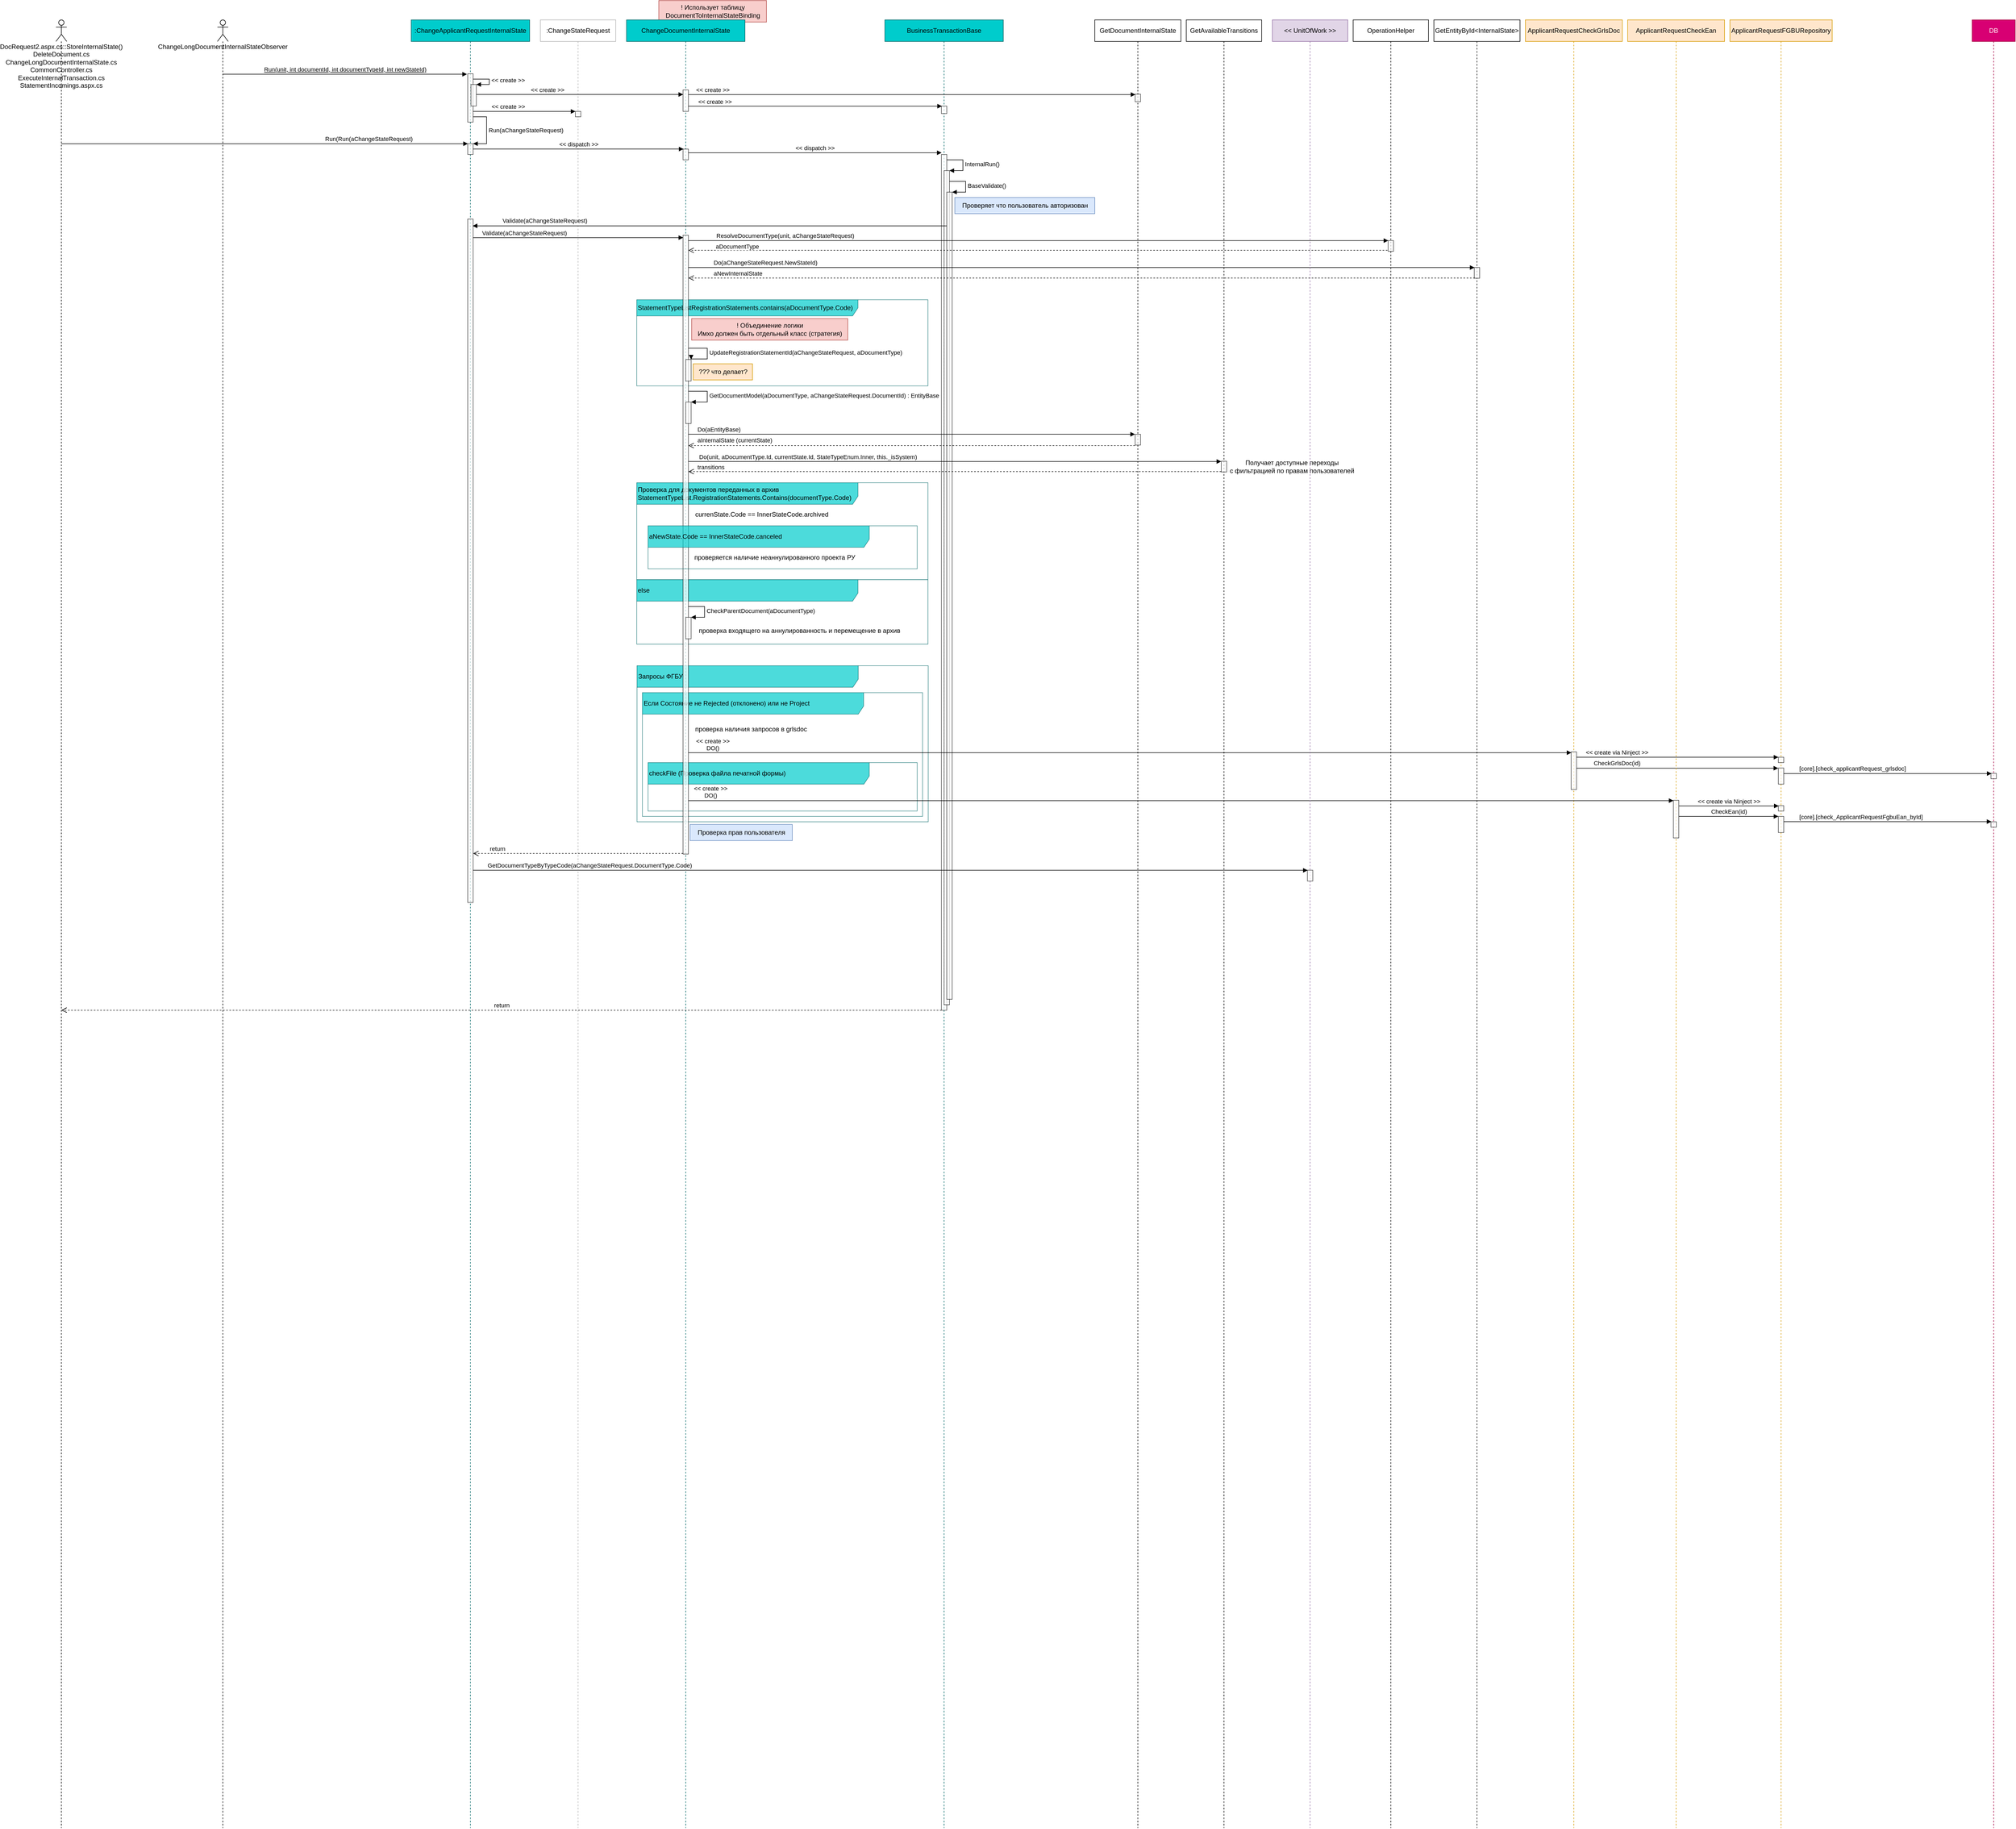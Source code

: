 <mxfile version="20.5.3" type="github">
  <diagram id="NJ8cJHLValZRu48dwTv1" name="Страница 1">
    <mxGraphModel dx="2601" dy="578" grid="1" gridSize="10" guides="1" tooltips="1" connect="1" arrows="1" fold="1" page="1" pageScale="1" pageWidth="827" pageHeight="1169" math="0" shadow="0">
      <root>
        <mxCell id="0" />
        <mxCell id="1" parent="0" />
        <mxCell id="DkcC5H-eTf_ur9rVXrn--103" value="Запросы ФГБУ&amp;nbsp;" style="shape=umlFrame;whiteSpace=wrap;html=1;strokeColor=#006666;fillColor=#00CCCC;opacity=70;align=left;width=411;height=40;" vertex="1" parent="1">
          <mxGeometry x="99.5" y="1240" width="541" height="290" as="geometry" />
        </mxCell>
        <mxCell id="DkcC5H-eTf_ur9rVXrn--106" value="Если Состояние не Rejected (отклонено) или не Project" style="shape=umlFrame;whiteSpace=wrap;html=1;strokeColor=#006666;fillColor=#00CCCC;opacity=70;align=left;width=411;height=40;" vertex="1" parent="1">
          <mxGeometry x="109.5" y="1290" width="520.5" height="230" as="geometry" />
        </mxCell>
        <mxCell id="DkcC5H-eTf_ur9rVXrn--120" value="checkFile (Проверка файла печатной формы)" style="shape=umlFrame;whiteSpace=wrap;html=1;strokeColor=#006666;fillColor=#00CCCC;opacity=70;align=left;width=411;height=40;" vertex="1" parent="1">
          <mxGeometry x="120" y="1420" width="500" height="90" as="geometry" />
        </mxCell>
        <mxCell id="DkcC5H-eTf_ur9rVXrn--98" value="else" style="shape=umlFrame;whiteSpace=wrap;html=1;strokeColor=#006666;fillColor=#00CCCC;opacity=70;align=left;width=411;height=40;" vertex="1" parent="1">
          <mxGeometry x="99" y="1080" width="541" height="120" as="geometry" />
        </mxCell>
        <mxCell id="DkcC5H-eTf_ur9rVXrn--91" value="Проверка для документов переданных в архив&lt;br&gt;StatementTypeList.RegistrationStatements.Contains(documentType.Code)" style="shape=umlFrame;whiteSpace=wrap;html=1;strokeColor=#006666;fillColor=#00CCCC;opacity=70;align=left;width=411;height=40;" vertex="1" parent="1">
          <mxGeometry x="99" y="900" width="541" height="180" as="geometry" />
        </mxCell>
        <mxCell id="DkcC5H-eTf_ur9rVXrn--67" value="StatementTypeListRegistrationStatements.contains(aDocumentType.Code)" style="shape=umlFrame;whiteSpace=wrap;html=1;strokeColor=#006666;fillColor=#00CCCC;opacity=70;align=left;width=411;height=30;" vertex="1" parent="1">
          <mxGeometry x="99" y="560" width="541" height="160" as="geometry" />
        </mxCell>
        <mxCell id="DkcC5H-eTf_ur9rVXrn--64" value="! Использует таблицу&lt;br&gt;DocumentToInternalStateBinding" style="text;html=1;align=center;verticalAlign=middle;resizable=0;points=[];autosize=1;strokeColor=#b85450;fillColor=#f8cecc;" vertex="1" parent="1">
          <mxGeometry x="140" y="4" width="200" height="40" as="geometry" />
        </mxCell>
        <mxCell id="DkcC5H-eTf_ur9rVXrn--1" value=":ChangeApplicantRequestInternalState" style="shape=umlLifeline;perimeter=lifelinePerimeter;whiteSpace=wrap;html=1;container=1;collapsible=0;recursiveResize=0;outlineConnect=0;fillColor=#00CCCC;strokeColor=#006666;" vertex="1" parent="1">
          <mxGeometry x="-320" y="40" width="220" height="3360" as="geometry" />
        </mxCell>
        <mxCell id="DkcC5H-eTf_ur9rVXrn--5" value="" style="html=1;points=[];perimeter=orthogonalPerimeter;opacity=70;" vertex="1" parent="DkcC5H-eTf_ur9rVXrn--1">
          <mxGeometry x="105" y="100" width="10" height="90" as="geometry" />
        </mxCell>
        <mxCell id="DkcC5H-eTf_ur9rVXrn--7" value="" style="html=1;points=[];perimeter=orthogonalPerimeter;opacity=70;" vertex="1" parent="DkcC5H-eTf_ur9rVXrn--1">
          <mxGeometry x="111" y="120" width="10" height="40" as="geometry" />
        </mxCell>
        <mxCell id="DkcC5H-eTf_ur9rVXrn--8" value="&amp;lt;&amp;lt; create &amp;gt;&amp;gt;" style="edgeStyle=orthogonalEdgeStyle;html=1;align=left;spacingLeft=2;endArrow=block;rounded=0;entryX=1;entryY=0;" edge="1" target="DkcC5H-eTf_ur9rVXrn--7" parent="DkcC5H-eTf_ur9rVXrn--1" source="DkcC5H-eTf_ur9rVXrn--5">
          <mxGeometry relative="1" as="geometry">
            <mxPoint x="115" y="124" as="sourcePoint" />
            <Array as="points">
              <mxPoint x="145" y="110" />
              <mxPoint x="145" y="120" />
            </Array>
          </mxGeometry>
        </mxCell>
        <mxCell id="DkcC5H-eTf_ur9rVXrn--10" value="" style="html=1;points=[];perimeter=orthogonalPerimeter;opacity=70;" vertex="1" parent="DkcC5H-eTf_ur9rVXrn--1">
          <mxGeometry x="105" y="230" width="10" height="20" as="geometry" />
        </mxCell>
        <mxCell id="DkcC5H-eTf_ur9rVXrn--11" value="Run(aChangeStateRequest)" style="edgeStyle=orthogonalEdgeStyle;html=1;align=left;spacingLeft=2;endArrow=block;rounded=0;entryX=1;entryY=0;" edge="1" target="DkcC5H-eTf_ur9rVXrn--10" parent="DkcC5H-eTf_ur9rVXrn--1" source="DkcC5H-eTf_ur9rVXrn--5">
          <mxGeometry relative="1" as="geometry">
            <mxPoint x="110" y="210" as="sourcePoint" />
            <Array as="points">
              <mxPoint x="140" y="180" />
              <mxPoint x="140" y="230" />
            </Array>
          </mxGeometry>
        </mxCell>
        <mxCell id="DkcC5H-eTf_ur9rVXrn--42" value="" style="html=1;points=[];perimeter=orthogonalPerimeter;opacity=70;" vertex="1" parent="DkcC5H-eTf_ur9rVXrn--1">
          <mxGeometry x="105" y="370" width="10" height="1270" as="geometry" />
        </mxCell>
        <mxCell id="DkcC5H-eTf_ur9rVXrn--4" value="&lt;u&gt;Run(unit, int documentId, int documentTypeId, int newStateId)&lt;/u&gt;" style="html=1;verticalAlign=bottom;endArrow=block;rounded=0;entryX=-0.14;entryY=0.01;entryDx=0;entryDy=0;entryPerimeter=0;" edge="1" parent="1" source="DkcC5H-eTf_ur9rVXrn--43" target="DkcC5H-eTf_ur9rVXrn--5">
          <mxGeometry width="80" relative="1" as="geometry">
            <mxPoint x="-540" y="220" as="sourcePoint" />
            <mxPoint x="-460" y="220" as="targetPoint" />
          </mxGeometry>
        </mxCell>
        <mxCell id="DkcC5H-eTf_ur9rVXrn--12" value=":ChangeStateRequest" style="shape=umlLifeline;perimeter=lifelinePerimeter;whiteSpace=wrap;html=1;container=1;collapsible=0;recursiveResize=0;outlineConnect=0;strokeColor=#B3B3B3;" vertex="1" parent="1">
          <mxGeometry x="-80" y="40" width="140" height="3360" as="geometry" />
        </mxCell>
        <mxCell id="DkcC5H-eTf_ur9rVXrn--19" value="" style="html=1;points=[];perimeter=orthogonalPerimeter;opacity=70;" vertex="1" parent="DkcC5H-eTf_ur9rVXrn--12">
          <mxGeometry x="65" y="170" width="10" height="10" as="geometry" />
        </mxCell>
        <mxCell id="DkcC5H-eTf_ur9rVXrn--18" value="&amp;lt;&amp;lt; create &amp;gt;&amp;gt;" style="html=1;verticalAlign=bottom;endArrow=block;rounded=0;entryX=0.009;entryY=0.004;entryDx=0;entryDy=0;entryPerimeter=0;" edge="1" parent="1" source="DkcC5H-eTf_ur9rVXrn--5" target="DkcC5H-eTf_ur9rVXrn--19">
          <mxGeometry x="-0.316" width="80" relative="1" as="geometry">
            <mxPoint x="-110" y="170" as="sourcePoint" />
            <mxPoint x="-30" y="170" as="targetPoint" />
            <mxPoint as="offset" />
          </mxGeometry>
        </mxCell>
        <mxCell id="DkcC5H-eTf_ur9rVXrn--22" value="Run(&lt;span style=&quot;text-align: left;&quot;&gt;Run(aChangeStateRequest)&lt;/span&gt;" style="html=1;verticalAlign=bottom;endArrow=block;rounded=0;entryX=0.034;entryY=0.005;entryDx=0;entryDy=0;entryPerimeter=0;" edge="1" parent="1" source="DkcC5H-eTf_ur9rVXrn--47" target="DkcC5H-eTf_ur9rVXrn--10">
          <mxGeometry x="0.51" width="80" relative="1" as="geometry">
            <mxPoint x="-470" y="310" as="sourcePoint" />
            <mxPoint x="-390" y="310" as="targetPoint" />
            <mxPoint as="offset" />
          </mxGeometry>
        </mxCell>
        <mxCell id="DkcC5H-eTf_ur9rVXrn--23" value="ChangeDocumentInternalState" style="shape=umlLifeline;perimeter=lifelinePerimeter;whiteSpace=wrap;html=1;container=1;collapsible=0;recursiveResize=0;outlineConnect=0;fillColor=#00CCCC;strokeColor=#006666;" vertex="1" parent="1">
          <mxGeometry x="80" y="40" width="220" height="3360" as="geometry" />
        </mxCell>
        <mxCell id="DkcC5H-eTf_ur9rVXrn--30" value="" style="html=1;points=[];perimeter=orthogonalPerimeter;opacity=70;" vertex="1" parent="DkcC5H-eTf_ur9rVXrn--23">
          <mxGeometry x="105" y="240" width="10" height="20" as="geometry" />
        </mxCell>
        <mxCell id="DkcC5H-eTf_ur9rVXrn--50" value="" style="html=1;points=[];perimeter=orthogonalPerimeter;strokeColor=#000000;opacity=70;" vertex="1" parent="DkcC5H-eTf_ur9rVXrn--23">
          <mxGeometry x="105" y="400" width="10" height="1150" as="geometry" />
        </mxCell>
        <mxCell id="DkcC5H-eTf_ur9rVXrn--70" value="" style="html=1;points=[];perimeter=orthogonalPerimeter;opacity=70;" vertex="1" parent="DkcC5H-eTf_ur9rVXrn--23">
          <mxGeometry x="110" y="631" width="10" height="40" as="geometry" />
        </mxCell>
        <mxCell id="DkcC5H-eTf_ur9rVXrn--71" value="UpdateRegistrationStatementId(aChangeStateRequest, aDocumentType)" style="edgeStyle=orthogonalEdgeStyle;html=1;align=left;spacingLeft=2;endArrow=block;rounded=0;entryX=1;entryY=0;" edge="1" target="DkcC5H-eTf_ur9rVXrn--70" parent="DkcC5H-eTf_ur9rVXrn--23" source="DkcC5H-eTf_ur9rVXrn--50">
          <mxGeometry relative="1" as="geometry">
            <mxPoint x="120" y="610" as="sourcePoint" />
            <Array as="points">
              <mxPoint x="150" y="610" />
              <mxPoint x="150" y="630" />
              <mxPoint x="120" y="630" />
            </Array>
          </mxGeometry>
        </mxCell>
        <mxCell id="DkcC5H-eTf_ur9rVXrn--73" value="" style="html=1;points=[];perimeter=orthogonalPerimeter;opacity=70;" vertex="1" parent="DkcC5H-eTf_ur9rVXrn--23">
          <mxGeometry x="110" y="710" width="10" height="40" as="geometry" />
        </mxCell>
        <mxCell id="DkcC5H-eTf_ur9rVXrn--74" value="GetDocumentModel(aDocumentType, aChangeStateRequest.DocumentId) : EntityBase" style="edgeStyle=orthogonalEdgeStyle;html=1;align=left;spacingLeft=2;endArrow=block;rounded=0;entryX=1;entryY=0;" edge="1" target="DkcC5H-eTf_ur9rVXrn--73" parent="DkcC5H-eTf_ur9rVXrn--23" source="DkcC5H-eTf_ur9rVXrn--50">
          <mxGeometry relative="1" as="geometry">
            <mxPoint x="240" y="680" as="sourcePoint" />
            <Array as="points">
              <mxPoint x="150" y="690" />
              <mxPoint x="150" y="710" />
            </Array>
          </mxGeometry>
        </mxCell>
        <mxCell id="DkcC5H-eTf_ur9rVXrn--78" value="" style="html=1;points=[];perimeter=orthogonalPerimeter;opacity=70;" vertex="1" parent="DkcC5H-eTf_ur9rVXrn--23">
          <mxGeometry x="105" y="130" width="10" height="40" as="geometry" />
        </mxCell>
        <mxCell id="DkcC5H-eTf_ur9rVXrn--29" value="&amp;lt;&amp;lt; dispatch &amp;gt;&amp;gt;" style="html=1;verticalAlign=bottom;endArrow=block;rounded=0;entryX=0.09;entryY=-0.004;entryDx=0;entryDy=0;entryPerimeter=0;" edge="1" parent="1" source="DkcC5H-eTf_ur9rVXrn--10" target="DkcC5H-eTf_ur9rVXrn--30">
          <mxGeometry width="80" relative="1" as="geometry">
            <mxPoint x="-100" y="220" as="sourcePoint" />
            <mxPoint x="-20" y="220" as="targetPoint" />
          </mxGeometry>
        </mxCell>
        <mxCell id="DkcC5H-eTf_ur9rVXrn--31" value="BusinessTransactionBase" style="shape=umlLifeline;perimeter=lifelinePerimeter;whiteSpace=wrap;html=1;container=1;collapsible=0;recursiveResize=0;outlineConnect=0;fillColor=#00CCCC;strokeColor=#006666;" vertex="1" parent="1">
          <mxGeometry x="560" y="40" width="220" height="3360" as="geometry" />
        </mxCell>
        <mxCell id="DkcC5H-eTf_ur9rVXrn--32" value="" style="html=1;points=[];perimeter=orthogonalPerimeter;opacity=70;" vertex="1" parent="DkcC5H-eTf_ur9rVXrn--31">
          <mxGeometry x="105" y="250" width="10" height="1590" as="geometry" />
        </mxCell>
        <mxCell id="DkcC5H-eTf_ur9rVXrn--34" value="" style="html=1;points=[];perimeter=orthogonalPerimeter;opacity=70;" vertex="1" parent="DkcC5H-eTf_ur9rVXrn--31">
          <mxGeometry x="110" y="280" width="10" height="1550" as="geometry" />
        </mxCell>
        <mxCell id="DkcC5H-eTf_ur9rVXrn--35" value="InternalRun()" style="edgeStyle=orthogonalEdgeStyle;html=1;align=left;spacingLeft=2;endArrow=block;rounded=0;entryX=1;entryY=0;" edge="1" target="DkcC5H-eTf_ur9rVXrn--34" parent="DkcC5H-eTf_ur9rVXrn--31" source="DkcC5H-eTf_ur9rVXrn--32">
          <mxGeometry relative="1" as="geometry">
            <mxPoint x="115" y="281" as="sourcePoint" />
            <Array as="points">
              <mxPoint x="145" y="260" />
              <mxPoint x="145" y="280" />
            </Array>
          </mxGeometry>
        </mxCell>
        <mxCell id="DkcC5H-eTf_ur9rVXrn--38" value="" style="html=1;points=[];perimeter=orthogonalPerimeter;opacity=70;" vertex="1" parent="DkcC5H-eTf_ur9rVXrn--31">
          <mxGeometry x="115" y="320" width="10" height="1500" as="geometry" />
        </mxCell>
        <mxCell id="DkcC5H-eTf_ur9rVXrn--39" value="BaseValidate()" style="edgeStyle=orthogonalEdgeStyle;html=1;align=left;spacingLeft=2;endArrow=block;rounded=0;entryX=1;entryY=0;" edge="1" target="DkcC5H-eTf_ur9rVXrn--38" parent="DkcC5H-eTf_ur9rVXrn--31" source="DkcC5H-eTf_ur9rVXrn--34">
          <mxGeometry relative="1" as="geometry">
            <mxPoint x="120" y="300" as="sourcePoint" />
            <Array as="points">
              <mxPoint x="150" y="300" />
              <mxPoint x="150" y="320" />
            </Array>
          </mxGeometry>
        </mxCell>
        <mxCell id="DkcC5H-eTf_ur9rVXrn--82" value="" style="html=1;points=[];perimeter=orthogonalPerimeter;strokeColor=#000000;opacity=70;" vertex="1" parent="DkcC5H-eTf_ur9rVXrn--31">
          <mxGeometry x="105" y="160" width="10" height="14" as="geometry" />
        </mxCell>
        <mxCell id="DkcC5H-eTf_ur9rVXrn--33" value="&amp;lt;&amp;lt; dispatch &amp;gt;&amp;gt;" style="html=1;verticalAlign=bottom;endArrow=block;rounded=0;entryX=0.043;entryY=-0.002;entryDx=0;entryDy=0;entryPerimeter=0;" edge="1" parent="1" source="DkcC5H-eTf_ur9rVXrn--30" target="DkcC5H-eTf_ur9rVXrn--32">
          <mxGeometry width="80" relative="1" as="geometry">
            <mxPoint x="230" y="290" as="sourcePoint" />
            <mxPoint x="195.9" y="289.92" as="targetPoint" />
          </mxGeometry>
        </mxCell>
        <mxCell id="DkcC5H-eTf_ur9rVXrn--37" value="return" style="html=1;verticalAlign=bottom;endArrow=open;dashed=1;endSize=8;rounded=0;exitX=0.027;exitY=1;exitDx=0;exitDy=0;exitPerimeter=0;" edge="1" parent="1" source="DkcC5H-eTf_ur9rVXrn--32" target="DkcC5H-eTf_ur9rVXrn--47">
          <mxGeometry relative="1" as="geometry">
            <mxPoint x="670" y="360" as="sourcePoint" />
            <mxPoint x="590" y="360" as="targetPoint" />
          </mxGeometry>
        </mxCell>
        <mxCell id="DkcC5H-eTf_ur9rVXrn--40" value="Проверяет что пользователь авторизован" style="text;html=1;align=center;verticalAlign=middle;resizable=0;points=[];autosize=1;strokeColor=#6c8ebf;fillColor=#dae8fc;" vertex="1" parent="1">
          <mxGeometry x="690" y="370" width="260" height="30" as="geometry" />
        </mxCell>
        <mxCell id="DkcC5H-eTf_ur9rVXrn--41" value="Validate(aChangeStateRequest)" style="html=1;verticalAlign=bottom;endArrow=block;rounded=0;entryX=0.924;entryY=0.01;entryDx=0;entryDy=0;entryPerimeter=0;" edge="1" parent="1" source="DkcC5H-eTf_ur9rVXrn--38" target="DkcC5H-eTf_ur9rVXrn--42">
          <mxGeometry x="0.696" y="-1" width="80" relative="1" as="geometry">
            <mxPoint x="440" y="360" as="sourcePoint" />
            <mxPoint x="520" y="360" as="targetPoint" />
            <mxPoint as="offset" />
          </mxGeometry>
        </mxCell>
        <mxCell id="DkcC5H-eTf_ur9rVXrn--43" value="&lt;span style=&quot;&quot;&gt;ChangeLongDocumentInternalStateObserver&lt;/span&gt;" style="shape=umlLifeline;participant=umlActor;perimeter=lifelinePerimeter;whiteSpace=wrap;html=1;container=1;collapsible=0;recursiveResize=0;verticalAlign=top;spacingTop=36;outlineConnect=0;" vertex="1" parent="1">
          <mxGeometry x="-680" y="40" width="20" height="3360" as="geometry" />
        </mxCell>
        <mxCell id="DkcC5H-eTf_ur9rVXrn--47" value="&lt;span style=&quot;&quot;&gt;DocRequest2.aspx.cs::StoreInternalState()&lt;/span&gt;&lt;br style=&quot;&quot;&gt;&lt;span style=&quot;&quot;&gt;DeleteDocument.cs&lt;/span&gt;&lt;br style=&quot;&quot;&gt;&lt;span style=&quot;&quot;&gt;ChangeLongDocumentInternalState.cs&lt;/span&gt;&lt;br style=&quot;&quot;&gt;&lt;span style=&quot;&quot;&gt;CommonController.cs&lt;/span&gt;&lt;br style=&quot;&quot;&gt;&lt;span style=&quot;&quot;&gt;ExecuteInternalTransaction.cs&lt;/span&gt;&lt;br style=&quot;&quot;&gt;&lt;span style=&quot;&quot;&gt;StatementIncomings.aspx.cs&lt;/span&gt;" style="shape=umlLifeline;participant=umlActor;perimeter=lifelinePerimeter;whiteSpace=wrap;html=1;container=1;collapsible=0;recursiveResize=0;verticalAlign=top;spacingTop=36;outlineConnect=0;" vertex="1" parent="1">
          <mxGeometry x="-980" y="40" width="20" height="3360" as="geometry" />
        </mxCell>
        <mxCell id="DkcC5H-eTf_ur9rVXrn--49" value="Validate(aChangeStateRequest)" style="html=1;verticalAlign=bottom;endArrow=block;rounded=0;entryX=0.031;entryY=0.004;entryDx=0;entryDy=0;entryPerimeter=0;" edge="1" parent="1" source="DkcC5H-eTf_ur9rVXrn--42" target="DkcC5H-eTf_ur9rVXrn--50">
          <mxGeometry x="-0.513" width="80" relative="1" as="geometry">
            <mxPoint x="-130" y="440" as="sourcePoint" />
            <mxPoint x="-50" y="440" as="targetPoint" />
            <mxPoint as="offset" />
          </mxGeometry>
        </mxCell>
        <mxCell id="DkcC5H-eTf_ur9rVXrn--51" value="OperationHelper" style="shape=umlLifeline;perimeter=lifelinePerimeter;whiteSpace=wrap;html=1;container=1;collapsible=0;recursiveResize=0;outlineConnect=0;" vertex="1" parent="1">
          <mxGeometry x="1430" y="40" width="140" height="3360" as="geometry" />
        </mxCell>
        <mxCell id="DkcC5H-eTf_ur9rVXrn--58" value="" style="html=1;points=[];perimeter=orthogonalPerimeter;strokeColor=#000000;opacity=70;" vertex="1" parent="DkcC5H-eTf_ur9rVXrn--51">
          <mxGeometry x="65" y="410" width="10" height="20" as="geometry" />
        </mxCell>
        <mxCell id="DkcC5H-eTf_ur9rVXrn--57" value="ResolveDocumentType(unit, aChangeStateRequest)" style="html=1;verticalAlign=bottom;endArrow=block;rounded=0;entryX=0.033;entryY=0.004;entryDx=0;entryDy=0;entryPerimeter=0;align=left;" edge="1" parent="1" source="DkcC5H-eTf_ur9rVXrn--50" target="DkcC5H-eTf_ur9rVXrn--58">
          <mxGeometry x="-0.924" width="80" relative="1" as="geometry">
            <mxPoint x="260" y="430" as="sourcePoint" />
            <mxPoint x="600" y="480" as="targetPoint" />
            <mxPoint as="offset" />
          </mxGeometry>
        </mxCell>
        <mxCell id="DkcC5H-eTf_ur9rVXrn--59" value="aDocumentType" style="html=1;verticalAlign=bottom;endArrow=open;dashed=1;endSize=8;rounded=0;exitX=-0.129;exitY=0.907;exitDx=0;exitDy=0;exitPerimeter=0;align=left;" edge="1" parent="1" source="DkcC5H-eTf_ur9rVXrn--58" target="DkcC5H-eTf_ur9rVXrn--50">
          <mxGeometry x="0.924" y="2" relative="1" as="geometry">
            <mxPoint x="740" y="440" as="sourcePoint" />
            <mxPoint x="660" y="440" as="targetPoint" />
            <mxPoint as="offset" />
          </mxGeometry>
        </mxCell>
        <mxCell id="DkcC5H-eTf_ur9rVXrn--60" value="GetEntityById&amp;lt;InternalState&amp;gt;" style="shape=umlLifeline;perimeter=lifelinePerimeter;whiteSpace=wrap;html=1;container=1;collapsible=0;recursiveResize=0;outlineConnect=0;" vertex="1" parent="1">
          <mxGeometry x="1580" y="40" width="160" height="3360" as="geometry" />
        </mxCell>
        <mxCell id="DkcC5H-eTf_ur9rVXrn--61" value="" style="html=1;points=[];perimeter=orthogonalPerimeter;strokeColor=#000000;opacity=70;" vertex="1" parent="DkcC5H-eTf_ur9rVXrn--60">
          <mxGeometry x="75" y="460" width="10" height="20" as="geometry" />
        </mxCell>
        <mxCell id="DkcC5H-eTf_ur9rVXrn--62" value="Do(aChangeStateRequest.NewStateId)" style="html=1;verticalAlign=bottom;endArrow=block;rounded=0;entryX=0.043;entryY=0.007;entryDx=0;entryDy=0;entryPerimeter=0;align=left;" edge="1" parent="1" source="DkcC5H-eTf_ur9rVXrn--50" target="DkcC5H-eTf_ur9rVXrn--61">
          <mxGeometry x="-0.939" width="80" relative="1" as="geometry">
            <mxPoint x="205" y="460.08" as="sourcePoint" />
            <mxPoint x="865.33" y="460.08" as="targetPoint" />
            <mxPoint as="offset" />
          </mxGeometry>
        </mxCell>
        <mxCell id="DkcC5H-eTf_ur9rVXrn--63" value="aNewInternalState" style="html=1;verticalAlign=bottom;endArrow=open;dashed=1;endSize=8;rounded=0;exitX=0.1;exitY=0.979;exitDx=0;exitDy=0;exitPerimeter=0;align=left;" edge="1" parent="1" source="DkcC5H-eTf_ur9rVXrn--61" target="DkcC5H-eTf_ur9rVXrn--50">
          <mxGeometry x="0.939" relative="1" as="geometry">
            <mxPoint x="863.71" y="478.14" as="sourcePoint" />
            <mxPoint x="205" y="478.14" as="targetPoint" />
            <mxPoint as="offset" />
          </mxGeometry>
        </mxCell>
        <mxCell id="DkcC5H-eTf_ur9rVXrn--69" value="! Объединение логики&lt;br&gt;Имхо должен быть отдельный класс (стратегия)" style="text;html=1;align=center;verticalAlign=middle;resizable=0;points=[];autosize=1;strokeColor=#b85450;fillColor=#f8cecc;" vertex="1" parent="1">
          <mxGeometry x="201" y="595" width="290" height="40" as="geometry" />
        </mxCell>
        <mxCell id="DkcC5H-eTf_ur9rVXrn--75" value="??? что делает?" style="text;html=1;align=center;verticalAlign=middle;resizable=0;points=[];autosize=1;strokeColor=#d79b00;fillColor=#ffe6cc;" vertex="1" parent="1">
          <mxGeometry x="204" y="679" width="110" height="30" as="geometry" />
        </mxCell>
        <mxCell id="DkcC5H-eTf_ur9rVXrn--76" value="GetDocumentInternalState" style="shape=umlLifeline;perimeter=lifelinePerimeter;whiteSpace=wrap;html=1;container=1;collapsible=0;recursiveResize=0;outlineConnect=0;" vertex="1" parent="1">
          <mxGeometry x="950" y="40" width="160" height="3360" as="geometry" />
        </mxCell>
        <mxCell id="DkcC5H-eTf_ur9rVXrn--77" value="" style="html=1;points=[];perimeter=orthogonalPerimeter;strokeColor=#000000;opacity=70;" vertex="1" parent="DkcC5H-eTf_ur9rVXrn--76">
          <mxGeometry x="75" y="138" width="10" height="14" as="geometry" />
        </mxCell>
        <mxCell id="DkcC5H-eTf_ur9rVXrn--84" value="" style="html=1;points=[];perimeter=orthogonalPerimeter;strokeColor=#000000;fillColor=#FFFFFF;opacity=70;" vertex="1" parent="DkcC5H-eTf_ur9rVXrn--76">
          <mxGeometry x="75" y="770" width="10" height="20" as="geometry" />
        </mxCell>
        <mxCell id="DkcC5H-eTf_ur9rVXrn--79" value="&amp;lt;&amp;lt; create &amp;gt;&amp;gt;" style="html=1;verticalAlign=bottom;endArrow=block;rounded=0;entryX=0.019;entryY=0.214;entryDx=0;entryDy=0;entryPerimeter=0;" edge="1" parent="1" source="DkcC5H-eTf_ur9rVXrn--7" target="DkcC5H-eTf_ur9rVXrn--78">
          <mxGeometry x="-0.316" width="80" relative="1" as="geometry">
            <mxPoint x="-195" y="220.04" as="sourcePoint" />
            <mxPoint x="-4.91" y="220.04" as="targetPoint" />
            <mxPoint as="offset" />
          </mxGeometry>
        </mxCell>
        <mxCell id="DkcC5H-eTf_ur9rVXrn--80" value="&amp;lt;&amp;lt; create &amp;gt;&amp;gt;" style="html=1;verticalAlign=bottom;endArrow=block;rounded=0;entryX=0.04;entryY=0.053;entryDx=0;entryDy=0;entryPerimeter=0;" edge="1" parent="1" source="DkcC5H-eTf_ur9rVXrn--78" target="DkcC5H-eTf_ur9rVXrn--77">
          <mxGeometry x="-0.892" width="80" relative="1" as="geometry">
            <mxPoint x="255.81" y="180.004" as="sourcePoint" />
            <mxPoint x="640" y="180.004" as="targetPoint" />
            <mxPoint as="offset" />
          </mxGeometry>
        </mxCell>
        <mxCell id="DkcC5H-eTf_ur9rVXrn--81" value="&amp;lt;&amp;lt; create &amp;gt;&amp;gt;" style="html=1;verticalAlign=bottom;endArrow=block;rounded=0;entryX=0.103;entryY=0.022;entryDx=0;entryDy=0;entryPerimeter=0;" edge="1" parent="1" source="DkcC5H-eTf_ur9rVXrn--78" target="DkcC5H-eTf_ur9rVXrn--82">
          <mxGeometry x="-0.795" y="-1" width="80" relative="1" as="geometry">
            <mxPoint x="205" y="188.742" as="sourcePoint" />
            <mxPoint x="860" y="190" as="targetPoint" />
            <mxPoint as="offset" />
          </mxGeometry>
        </mxCell>
        <mxCell id="DkcC5H-eTf_ur9rVXrn--83" value="Do(aEntityBase)" style="html=1;verticalAlign=bottom;endArrow=block;rounded=0;strokeColor=#000000;entryX=-0.036;entryY=-0.004;entryDx=0;entryDy=0;entryPerimeter=0;align=left;" edge="1" parent="1" source="DkcC5H-eTf_ur9rVXrn--50" target="DkcC5H-eTf_ur9rVXrn--84">
          <mxGeometry x="-0.964" width="80" relative="1" as="geometry">
            <mxPoint x="260" y="760" as="sourcePoint" />
            <mxPoint x="920" y="800" as="targetPoint" />
            <mxPoint as="offset" />
          </mxGeometry>
        </mxCell>
        <mxCell id="DkcC5H-eTf_ur9rVXrn--85" value="aInternalState (currentState)" style="html=1;verticalAlign=bottom;endArrow=open;dashed=1;endSize=8;rounded=0;strokeColor=#000000;exitX=-0.031;exitY=1.049;exitDx=0;exitDy=0;exitPerimeter=0;align=left;" edge="1" parent="1" source="DkcC5H-eTf_ur9rVXrn--84" target="DkcC5H-eTf_ur9rVXrn--50">
          <mxGeometry x="0.964" y="-1" relative="1" as="geometry">
            <mxPoint x="1010" y="840" as="sourcePoint" />
            <mxPoint x="520" y="840" as="targetPoint" />
            <mxPoint as="offset" />
          </mxGeometry>
        </mxCell>
        <mxCell id="DkcC5H-eTf_ur9rVXrn--86" value="GetAvailableTransitions" style="shape=umlLifeline;perimeter=lifelinePerimeter;whiteSpace=wrap;html=1;container=1;collapsible=0;recursiveResize=0;outlineConnect=0;" vertex="1" parent="1">
          <mxGeometry x="1120" y="40" width="140" height="3360" as="geometry" />
        </mxCell>
        <mxCell id="DkcC5H-eTf_ur9rVXrn--87" value="" style="html=1;points=[];perimeter=orthogonalPerimeter;strokeColor=#000000;opacity=70;" vertex="1" parent="DkcC5H-eTf_ur9rVXrn--86">
          <mxGeometry x="65" y="820" width="10" height="20" as="geometry" />
        </mxCell>
        <mxCell id="DkcC5H-eTf_ur9rVXrn--88" value="Do(unit, aDocumentType.Id, currentState.Id, StateTypeEnum.Inner, this._isSystem)" style="html=1;verticalAlign=bottom;endArrow=block;rounded=0;strokeColor=#000000;entryX=-0.011;entryY=0.025;entryDx=0;entryDy=0;entryPerimeter=0;align=left;" edge="1" parent="1" source="DkcC5H-eTf_ur9rVXrn--50" target="DkcC5H-eTf_ur9rVXrn--87">
          <mxGeometry x="-0.964" width="80" relative="1" as="geometry">
            <mxPoint x="205" y="819.92" as="sourcePoint" />
            <mxPoint x="1034.64" y="819.92" as="targetPoint" />
            <mxPoint as="offset" />
          </mxGeometry>
        </mxCell>
        <mxCell id="DkcC5H-eTf_ur9rVXrn--89" value="transitions" style="html=1;verticalAlign=bottom;endArrow=open;dashed=1;endSize=8;rounded=0;strokeColor=#000000;exitX=-0.011;exitY=0.963;exitDx=0;exitDy=0;exitPerimeter=0;align=left;" edge="1" parent="1" source="DkcC5H-eTf_ur9rVXrn--87" target="DkcC5H-eTf_ur9rVXrn--50">
          <mxGeometry x="0.97" y="1" relative="1" as="geometry">
            <mxPoint x="1120" y="820" as="sourcePoint" />
            <mxPoint x="1040" y="820" as="targetPoint" />
            <mxPoint as="offset" />
          </mxGeometry>
        </mxCell>
        <mxCell id="DkcC5H-eTf_ur9rVXrn--90" value="Получает доступные переходы &lt;br&gt;с фильтрацией по правам пользователей" style="text;html=1;align=center;verticalAlign=middle;resizable=0;points=[];autosize=1;strokeColor=none;fillColor=none;" vertex="1" parent="1">
          <mxGeometry x="1191" y="850" width="250" height="40" as="geometry" />
        </mxCell>
        <mxCell id="DkcC5H-eTf_ur9rVXrn--94" value="currenState.Code == InnerStateCode.archived" style="text;html=1;align=center;verticalAlign=middle;resizable=0;points=[];autosize=1;strokeColor=none;fillColor=none;" vertex="1" parent="1">
          <mxGeometry x="196" y="944" width="270" height="30" as="geometry" />
        </mxCell>
        <mxCell id="DkcC5H-eTf_ur9rVXrn--95" value="aNewState.Code == InnerStateCode.canceled" style="shape=umlFrame;whiteSpace=wrap;html=1;strokeColor=#006666;fillColor=#00CCCC;opacity=70;align=left;width=411;height=40;" vertex="1" parent="1">
          <mxGeometry x="120" y="980" width="500" height="80" as="geometry" />
        </mxCell>
        <mxCell id="DkcC5H-eTf_ur9rVXrn--96" value="проверяется наличие неаннулированного проекта РУ" style="text;html=1;align=center;verticalAlign=middle;resizable=0;points=[];autosize=1;strokeColor=none;fillColor=none;" vertex="1" parent="1">
          <mxGeometry x="195" y="1024" width="320" height="30" as="geometry" />
        </mxCell>
        <mxCell id="DkcC5H-eTf_ur9rVXrn--99" value="" style="html=1;points=[];perimeter=orthogonalPerimeter;strokeColor=#000000;fillColor=#FFFFFF;opacity=70;" vertex="1" parent="1">
          <mxGeometry x="190" y="1150" width="10" height="40" as="geometry" />
        </mxCell>
        <mxCell id="DkcC5H-eTf_ur9rVXrn--100" value="CheckParentDocument(aDocumentType)" style="edgeStyle=orthogonalEdgeStyle;html=1;align=left;spacingLeft=2;endArrow=block;rounded=0;entryX=1;entryY=0;strokeColor=#000000;" edge="1" target="DkcC5H-eTf_ur9rVXrn--99" parent="1" source="DkcC5H-eTf_ur9rVXrn--50">
          <mxGeometry relative="1" as="geometry">
            <mxPoint x="195" y="1130" as="sourcePoint" />
            <Array as="points">
              <mxPoint x="225" y="1130" />
              <mxPoint x="225" y="1150" />
            </Array>
          </mxGeometry>
        </mxCell>
        <mxCell id="DkcC5H-eTf_ur9rVXrn--101" value="проверка входящего на аннулированность и перемещение в архив" style="text;html=1;align=center;verticalAlign=middle;resizable=0;points=[];autosize=1;strokeColor=none;fillColor=none;" vertex="1" parent="1">
          <mxGeometry x="201" y="1160" width="400" height="30" as="geometry" />
        </mxCell>
        <mxCell id="DkcC5H-eTf_ur9rVXrn--107" value="ApplicantRequestCheckGrlsDoc" style="shape=umlLifeline;perimeter=lifelinePerimeter;whiteSpace=wrap;html=1;container=1;collapsible=0;recursiveResize=0;outlineConnect=0;fillColor=#ffe6cc;strokeColor=#d79b00;" vertex="1" parent="1">
          <mxGeometry x="1750" y="40" width="180" height="3360" as="geometry" />
        </mxCell>
        <mxCell id="DkcC5H-eTf_ur9rVXrn--108" value="" style="html=1;points=[];perimeter=orthogonalPerimeter;strokeColor=#000000;opacity=70;" vertex="1" parent="DkcC5H-eTf_ur9rVXrn--107">
          <mxGeometry x="85" y="1360" width="10" height="70" as="geometry" />
        </mxCell>
        <mxCell id="DkcC5H-eTf_ur9rVXrn--109" value="&amp;lt;&amp;lt; create &amp;gt;&amp;gt;&lt;br&gt;DO()" style="html=1;verticalAlign=bottom;endArrow=block;rounded=0;strokeColor=#000000;entryX=0.053;entryY=0.023;entryDx=0;entryDy=0;entryPerimeter=0;align=center;" edge="1" parent="1" source="DkcC5H-eTf_ur9rVXrn--50" target="DkcC5H-eTf_ur9rVXrn--108">
          <mxGeometry x="-0.945" width="80" relative="1" as="geometry">
            <mxPoint x="810" y="1320" as="sourcePoint" />
            <mxPoint x="840" y="1300" as="targetPoint" />
            <mxPoint as="offset" />
          </mxGeometry>
        </mxCell>
        <mxCell id="DkcC5H-eTf_ur9rVXrn--110" value="ApplicantRequestFGBURepository" style="shape=umlLifeline;perimeter=lifelinePerimeter;whiteSpace=wrap;html=1;container=1;collapsible=0;recursiveResize=0;outlineConnect=0;fillColor=#ffe6cc;strokeColor=#d79b00;" vertex="1" parent="1">
          <mxGeometry x="2130" y="40" width="190" height="3360" as="geometry" />
        </mxCell>
        <mxCell id="DkcC5H-eTf_ur9rVXrn--111" value="" style="html=1;points=[];perimeter=orthogonalPerimeter;strokeColor=#000000;opacity=70;" vertex="1" parent="DkcC5H-eTf_ur9rVXrn--110">
          <mxGeometry x="90" y="1370" width="10" height="10" as="geometry" />
        </mxCell>
        <mxCell id="DkcC5H-eTf_ur9rVXrn--114" value="" style="html=1;points=[];perimeter=orthogonalPerimeter;strokeColor=#000000;opacity=70;" vertex="1" parent="DkcC5H-eTf_ur9rVXrn--110">
          <mxGeometry x="90" y="1390" width="10" height="30" as="geometry" />
        </mxCell>
        <mxCell id="DkcC5H-eTf_ur9rVXrn--126" value="" style="html=1;points=[];perimeter=orthogonalPerimeter;strokeColor=#000000;opacity=70;" vertex="1" parent="DkcC5H-eTf_ur9rVXrn--110">
          <mxGeometry x="90" y="1460" width="10" height="10" as="geometry" />
        </mxCell>
        <mxCell id="DkcC5H-eTf_ur9rVXrn--127" value="" style="html=1;points=[];perimeter=orthogonalPerimeter;strokeColor=#000000;opacity=70;" vertex="1" parent="DkcC5H-eTf_ur9rVXrn--110">
          <mxGeometry x="90" y="1480" width="10" height="30" as="geometry" />
        </mxCell>
        <mxCell id="DkcC5H-eTf_ur9rVXrn--112" value="&amp;lt;&amp;lt; create via Ninject &amp;gt;&amp;gt;" style="html=1;verticalAlign=bottom;endArrow=block;rounded=0;strokeColor=#000000;entryX=0;entryY=0;entryDx=0;entryDy=0;entryPerimeter=0;" edge="1" parent="1" source="DkcC5H-eTf_ur9rVXrn--108" target="DkcC5H-eTf_ur9rVXrn--111">
          <mxGeometry x="-0.6" width="80" relative="1" as="geometry">
            <mxPoint x="1950" y="1320" as="sourcePoint" />
            <mxPoint x="2030" y="1320" as="targetPoint" />
            <mxPoint as="offset" />
          </mxGeometry>
        </mxCell>
        <mxCell id="DkcC5H-eTf_ur9rVXrn--113" value="CheckGrlsDoc(id)" style="html=1;verticalAlign=bottom;endArrow=block;rounded=0;strokeColor=#000000;entryX=-0.025;entryY=0.016;entryDx=0;entryDy=0;entryPerimeter=0;" edge="1" parent="1" source="DkcC5H-eTf_ur9rVXrn--108" target="DkcC5H-eTf_ur9rVXrn--114">
          <mxGeometry x="-0.6" width="80" relative="1" as="geometry">
            <mxPoint x="1855" y="1380" as="sourcePoint" />
            <mxPoint x="2040" y="1380" as="targetPoint" />
            <mxPoint as="offset" />
          </mxGeometry>
        </mxCell>
        <mxCell id="DkcC5H-eTf_ur9rVXrn--115" value="DB" style="shape=umlLifeline;perimeter=lifelinePerimeter;whiteSpace=wrap;html=1;container=1;collapsible=0;recursiveResize=0;outlineConnect=0;fillColor=#d80073;fontColor=#ffffff;strokeColor=#A50040;" vertex="1" parent="1">
          <mxGeometry x="2580" y="40" width="80" height="3360" as="geometry" />
        </mxCell>
        <mxCell id="DkcC5H-eTf_ur9rVXrn--116" value="" style="html=1;points=[];perimeter=orthogonalPerimeter;strokeColor=#000000;opacity=70;" vertex="1" parent="DkcC5H-eTf_ur9rVXrn--115">
          <mxGeometry x="35" y="1400" width="10" height="10" as="geometry" />
        </mxCell>
        <mxCell id="DkcC5H-eTf_ur9rVXrn--130" value="" style="html=1;points=[];perimeter=orthogonalPerimeter;strokeColor=#000000;opacity=70;" vertex="1" parent="DkcC5H-eTf_ur9rVXrn--115">
          <mxGeometry x="35" y="1490" width="10" height="10" as="geometry" />
        </mxCell>
        <mxCell id="DkcC5H-eTf_ur9rVXrn--119" value="[core].[check_applicantRequest_grlsdoc]" style="html=1;verticalAlign=bottom;endArrow=block;rounded=0;strokeColor=#000000;entryX=0.115;entryY=0.036;entryDx=0;entryDy=0;entryPerimeter=0;align=left;" edge="1" parent="1" source="DkcC5H-eTf_ur9rVXrn--114" target="DkcC5H-eTf_ur9rVXrn--116">
          <mxGeometry x="-0.861" width="80" relative="1" as="geometry">
            <mxPoint x="1855" y="1410.32" as="sourcePoint" />
            <mxPoint x="2039.75" y="1410.32" as="targetPoint" />
            <mxPoint as="offset" />
          </mxGeometry>
        </mxCell>
        <mxCell id="DkcC5H-eTf_ur9rVXrn--121" value="&lt;span style=&quot;text-align: left;&quot;&gt;проверка наличия запросов в grlsdoc&lt;/span&gt;" style="text;html=1;align=center;verticalAlign=middle;resizable=0;points=[];autosize=1;strokeColor=none;fillColor=none;" vertex="1" parent="1">
          <mxGeometry x="196" y="1343" width="230" height="30" as="geometry" />
        </mxCell>
        <mxCell id="DkcC5H-eTf_ur9rVXrn--122" value="ApplicantRequestCheckEan" style="shape=umlLifeline;perimeter=lifelinePerimeter;whiteSpace=wrap;html=1;container=1;collapsible=0;recursiveResize=0;outlineConnect=0;fillColor=#ffe6cc;strokeColor=#d79b00;" vertex="1" parent="1">
          <mxGeometry x="1940" y="40" width="180" height="3360" as="geometry" />
        </mxCell>
        <mxCell id="DkcC5H-eTf_ur9rVXrn--123" value="" style="html=1;points=[];perimeter=orthogonalPerimeter;strokeColor=#000000;opacity=70;" vertex="1" parent="DkcC5H-eTf_ur9rVXrn--122">
          <mxGeometry x="85" y="1450" width="10" height="70" as="geometry" />
        </mxCell>
        <mxCell id="DkcC5H-eTf_ur9rVXrn--124" value="&amp;lt;&amp;lt; create &amp;gt;&amp;gt;&lt;br&gt;DO()" style="html=1;verticalAlign=bottom;endArrow=block;rounded=0;strokeColor=#000000;entryX=0.016;entryY=0.01;entryDx=0;entryDy=0;entryPerimeter=0;align=center;" edge="1" parent="1" source="DkcC5H-eTf_ur9rVXrn--50" target="DkcC5H-eTf_ur9rVXrn--123">
          <mxGeometry x="-0.956" y="1" width="80" relative="1" as="geometry">
            <mxPoint x="220" y="1410" as="sourcePoint" />
            <mxPoint x="1845.53" y="1411.61" as="targetPoint" />
            <mxPoint as="offset" />
          </mxGeometry>
        </mxCell>
        <mxCell id="DkcC5H-eTf_ur9rVXrn--125" value="&amp;lt;&amp;lt; create via Ninject &amp;gt;&amp;gt;" style="html=1;verticalAlign=bottom;endArrow=block;rounded=0;strokeColor=#000000;entryX=0.062;entryY=0.056;entryDx=0;entryDy=0;entryPerimeter=0;" edge="1" parent="1" source="DkcC5H-eTf_ur9rVXrn--123" target="DkcC5H-eTf_ur9rVXrn--126">
          <mxGeometry width="80" relative="1" as="geometry">
            <mxPoint x="1855" y="1420" as="sourcePoint" />
            <mxPoint x="2230" y="1420" as="targetPoint" />
          </mxGeometry>
        </mxCell>
        <mxCell id="DkcC5H-eTf_ur9rVXrn--128" value="CheckEan(id)" style="html=1;verticalAlign=bottom;endArrow=block;rounded=0;strokeColor=#000000;entryX=0;entryY=0;entryDx=0;entryDy=0;entryPerimeter=0;" edge="1" parent="1" source="DkcC5H-eTf_ur9rVXrn--123" target="DkcC5H-eTf_ur9rVXrn--127">
          <mxGeometry width="80" relative="1" as="geometry">
            <mxPoint x="2090" y="1510" as="sourcePoint" />
            <mxPoint x="2170" y="1510" as="targetPoint" />
          </mxGeometry>
        </mxCell>
        <mxCell id="DkcC5H-eTf_ur9rVXrn--129" value="[core].[check_ApplicantRequestFgbuEan_byId]" style="html=1;verticalAlign=bottom;endArrow=block;rounded=0;strokeColor=#000000;entryX=0.081;entryY=-0.031;entryDx=0;entryDy=0;entryPerimeter=0;align=left;" edge="1" parent="1" source="DkcC5H-eTf_ur9rVXrn--127" target="DkcC5H-eTf_ur9rVXrn--130">
          <mxGeometry x="-0.861" width="80" relative="1" as="geometry">
            <mxPoint x="2240" y="1450.36" as="sourcePoint" />
            <mxPoint x="2626.15" y="1450.36" as="targetPoint" />
            <mxPoint as="offset" />
          </mxGeometry>
        </mxCell>
        <mxCell id="DkcC5H-eTf_ur9rVXrn--131" value="Проверка прав пользователя" style="text;html=1;align=center;verticalAlign=middle;resizable=0;points=[];autosize=1;strokeColor=#6c8ebf;fillColor=#dae8fc;" vertex="1" parent="1">
          <mxGeometry x="198" y="1535" width="190" height="30" as="geometry" />
        </mxCell>
        <mxCell id="DkcC5H-eTf_ur9rVXrn--132" value="return" style="html=1;verticalAlign=bottom;endArrow=open;dashed=1;endSize=8;rounded=0;strokeColor=#000000;exitX=0.005;exitY=0.999;exitDx=0;exitDy=0;exitPerimeter=0;" edge="1" parent="1" source="DkcC5H-eTf_ur9rVXrn--50" target="DkcC5H-eTf_ur9rVXrn--42">
          <mxGeometry x="0.769" relative="1" as="geometry">
            <mxPoint x="10" y="1490" as="sourcePoint" />
            <mxPoint x="-70" y="1490" as="targetPoint" />
            <mxPoint as="offset" />
          </mxGeometry>
        </mxCell>
        <mxCell id="DkcC5H-eTf_ur9rVXrn--133" value="&amp;lt;&amp;lt; UnitOfWork &amp;gt;&amp;gt;" style="shape=umlLifeline;perimeter=lifelinePerimeter;whiteSpace=wrap;html=1;container=1;collapsible=0;recursiveResize=0;outlineConnect=0;fillColor=#e1d5e7;strokeColor=#9673a6;" vertex="1" parent="1">
          <mxGeometry x="1280" y="40" width="140" height="3360" as="geometry" />
        </mxCell>
        <mxCell id="DkcC5H-eTf_ur9rVXrn--134" value="" style="html=1;points=[];perimeter=orthogonalPerimeter;strokeColor=#000000;opacity=70;" vertex="1" parent="DkcC5H-eTf_ur9rVXrn--133">
          <mxGeometry x="65" y="1580" width="10" height="20" as="geometry" />
        </mxCell>
        <mxCell id="DkcC5H-eTf_ur9rVXrn--135" value="GetDocumentTypeByTypeCode(aChangeStateRequest.DocumentType.Code)" style="html=1;verticalAlign=bottom;endArrow=block;rounded=0;strokeColor=#000000;entryX=0.054;entryY=0.007;entryDx=0;entryDy=0;entryPerimeter=0;align=left;" edge="1" parent="1" source="DkcC5H-eTf_ur9rVXrn--42" target="DkcC5H-eTf_ur9rVXrn--134">
          <mxGeometry x="-0.968" width="80" relative="1" as="geometry">
            <mxPoint x="-40" y="1550" as="sourcePoint" />
            <mxPoint x="40" y="1550" as="targetPoint" />
            <mxPoint as="offset" />
          </mxGeometry>
        </mxCell>
      </root>
    </mxGraphModel>
  </diagram>
</mxfile>

